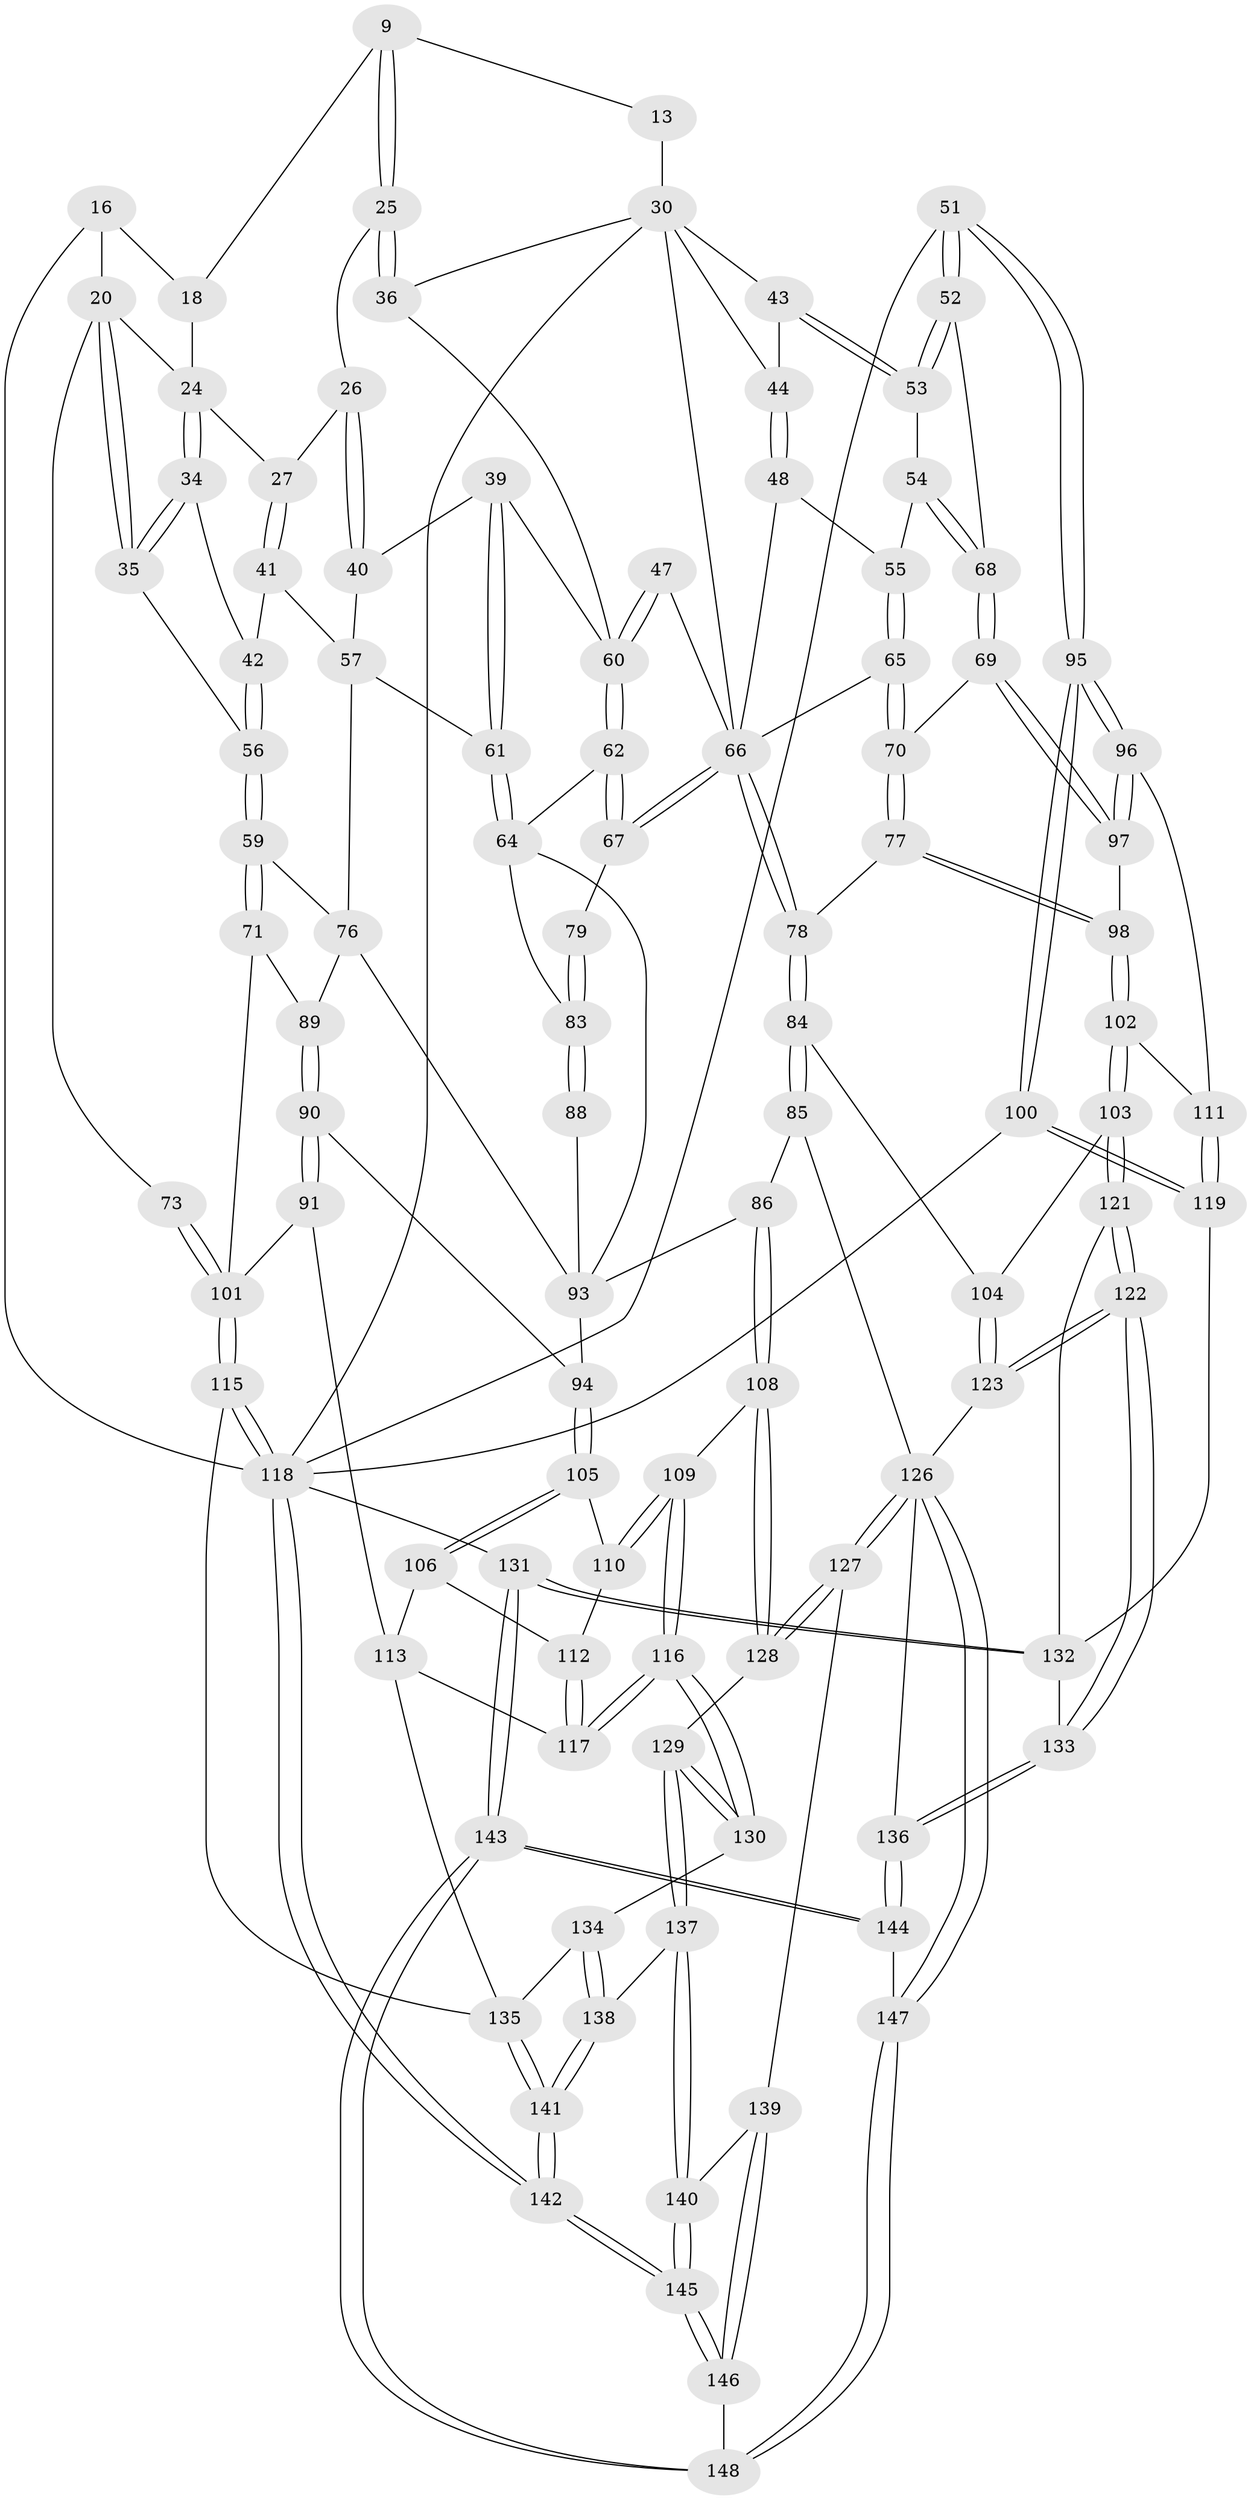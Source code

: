 // original degree distribution, {3: 0.013513513513513514, 4: 0.21621621621621623, 5: 0.5675675675675675, 6: 0.20270270270270271}
// Generated by graph-tools (version 1.1) at 2025/06/03/04/25 22:06:02]
// undirected, 103 vertices, 245 edges
graph export_dot {
graph [start="1"]
  node [color=gray90,style=filled];
  9 [pos="+0.33722830452314023+0.11381774653324195"];
  13 [pos="+0.5348498031351585+0.07794627150069115",super="+7+8"];
  16 [pos="+0.030246443543112934+0.05208237143047371",super="+11+6"];
  18 [pos="+0.0725437232967376+0.07353703931978256",super="+17+10"];
  20 [pos="+0+0.1546876785189683",super="+15"];
  24 [pos="+0.09409754028815978+0.15389487951545594",super="+19+23"];
  25 [pos="+0.33722785388244053+0.11403500412847509"];
  26 [pos="+0.23972931330374125+0.15999855862325174"];
  27 [pos="+0.1667306676307142+0.15358264433898566"];
  30 [pos="+0.5393344142323035+0.2109974674137739",super="+29+21+22+28"];
  34 [pos="+0.08133480613406881+0.23290985423760174"];
  35 [pos="+0+0.1954953961331448"];
  36 [pos="+0.3562569326715078+0.15098565991907467"];
  39 [pos="+0.33458412908898205+0.23574569181447574"];
  40 [pos="+0.2491116960729643+0.21321257099382054"];
  41 [pos="+0.17015236699202863+0.21982656099071332"];
  42 [pos="+0.0932829959983262+0.2563232887589537"];
  43 [pos="+0.8627556408220486+0.21670818276588458",super="+31+32"];
  44 [pos="+0.7213040226974622+0.22040378188691506",super="+33"];
  47 [pos="+0.49427338234500456+0.28548222867643075"];
  48 [pos="+0.7184732280043803+0.23231920820083166"];
  51 [pos="+1+0.3496634094079005"];
  52 [pos="+1+0.3501527436918233"];
  53 [pos="+0.8808309003500889+0.2833860092007039"];
  54 [pos="+0.8634401679426034+0.30089842442916437"];
  55 [pos="+0.8283246695302098+0.3142363753332991"];
  56 [pos="+0.08449590214045775+0.31371367049423055"];
  57 [pos="+0.21517770270893558+0.30772259212611297",super="+45"];
  59 [pos="+0.10891567805977018+0.39219869943512975"];
  60 [pos="+0.4634877447739232+0.3260246593154025",super="+38+37"];
  61 [pos="+0.2889303349070561+0.30557415536391197"];
  62 [pos="+0.4591490317428455+0.3427060372453278"];
  64 [pos="+0.3607928542079172+0.40033342705452907",super="+63"];
  65 [pos="+0.7921170543234957+0.3401488042789875"];
  66 [pos="+0.6476664141868299+0.4458953882252408",super="+50"];
  67 [pos="+0.568515138562794+0.42557398518022393"];
  68 [pos="+0.8709042791524227+0.45736553409222475"];
  69 [pos="+0.8640736736180301+0.4653138352274001"];
  70 [pos="+0.771076952558115+0.4615213418125014"];
  71 [pos="+0.10330713892350764+0.40436151884202115"];
  73 [pos="+0+0.4388022136982488"];
  76 [pos="+0.31103082784038055+0.43771169361469464",super="+58"];
  77 [pos="+0.6977347997487117+0.4951760559558958"];
  78 [pos="+0.6767471811428132+0.4968493741099248"];
  79 [pos="+0.5003885880156429+0.47213728589333076"];
  83 [pos="+0.49049365182636107+0.5277010463586093",super="+81+80"];
  84 [pos="+0.6117466687288667+0.6104733484284169"];
  85 [pos="+0.5983067855462512+0.6193107917871233"];
  86 [pos="+0.5128261779515307+0.6315930239743577"];
  88 [pos="+0.4889935337743302+0.5578818529118748",super="+82"];
  89 [pos="+0.10507765188958071+0.40721911395174376"];
  90 [pos="+0.1408805852867321+0.48266966723829824"];
  91 [pos="+0.10413306542594047+0.600932945941728"];
  93 [pos="+0.3324403410549445+0.4616660232112917",super="+87+75+74"];
  94 [pos="+0.2947744907671783+0.53508168379463"];
  95 [pos="+1+0.6019440480193919"];
  96 [pos="+1+0.5858810174173332"];
  97 [pos="+0.9016863138878418+0.5415257202115439"];
  98 [pos="+0.8287924796361965+0.6148870440059175"];
  100 [pos="+1+0.7538611666656002"];
  101 [pos="+0+0.585122811196625",super="+92+72"];
  102 [pos="+0.8285326720366871+0.6546605325326115"];
  103 [pos="+0.8149248269780511+0.6719472179443969"];
  104 [pos="+0.6580054454797495+0.6366534564027694"];
  105 [pos="+0.29699134862868076+0.5462977892303172"];
  106 [pos="+0.13454421134069475+0.6444273443476773"];
  108 [pos="+0.48671495005826143+0.6496537810143252"];
  109 [pos="+0.44732264256385734+0.6447461208739957"];
  110 [pos="+0.3167676051349451+0.5824778572902896"];
  111 [pos="+0.8893641045862691+0.6648535016597785"];
  112 [pos="+0.29033043996672353+0.6333638995399767"];
  113 [pos="+0.10567787826917427+0.6999795288862545",super="+107"];
  115 [pos="+0+0.8124542338427503"];
  116 [pos="+0.29786954398890575+0.7603808768465607"];
  117 [pos="+0.2621705151866082+0.7117342965077236"];
  118 [pos="+0+1",super="+99"];
  119 [pos="+0.931240727372261+0.7295704468736465"];
  121 [pos="+0.8085705872020315+0.7399876817164704"];
  122 [pos="+0.7768179187759188+0.7787848984260657"];
  123 [pos="+0.758280106969073+0.7687817826940071"];
  126 [pos="+0.5069283716489391+0.8798410264020422",super="+125+124"];
  127 [pos="+0.495134120678423+0.8720533174292823"];
  128 [pos="+0.47592934352813876+0.7475243368853356"];
  129 [pos="+0.30663555705621465+0.7907574315627324"];
  130 [pos="+0.29962626181292634+0.7723109267520165"];
  131 [pos="+1+1"];
  132 [pos="+0.9112988969430595+0.873896534293514",super="+120"];
  133 [pos="+0.7766232588254948+0.8049165440159998"];
  134 [pos="+0.15019603922355668+0.8015358510193754"];
  135 [pos="+0.11379910419115749+0.7877041721751602",super="+114"];
  136 [pos="+0.7147332060671187+0.8984138985773094"];
  137 [pos="+0.31160168123177795+0.869322452753151"];
  138 [pos="+0.27241225318879136+0.8875267188599067"];
  139 [pos="+0.3816426951142275+0.894404941898132"];
  140 [pos="+0.3583515902794033+0.8919315449975084"];
  141 [pos="+0.13987048756907358+1"];
  142 [pos="+0.02055040872979559+1"];
  143 [pos="+0.8932894621787373+1"];
  144 [pos="+0.7782979904406141+1"];
  145 [pos="+0.2775412103133635+1"];
  146 [pos="+0.442621307288168+1"];
  147 [pos="+0.5124623998589459+0.9074616414582741"];
  148 [pos="+0.4873742555211293+1"];
  9 -- 25;
  9 -- 25;
  9 -- 13;
  9 -- 18;
  13 -- 30 [weight=4];
  16 -- 18 [weight=2];
  16 -- 20 [weight=2];
  16 -- 118 [weight=2];
  18 -- 24 [weight=2];
  20 -- 35;
  20 -- 35;
  20 -- 73;
  20 -- 24;
  24 -- 34;
  24 -- 34;
  24 -- 27;
  25 -- 26;
  25 -- 36;
  25 -- 36;
  26 -- 27;
  26 -- 40;
  26 -- 40;
  27 -- 41;
  27 -- 41;
  30 -- 36;
  30 -- 44;
  30 -- 43 [weight=2];
  30 -- 118;
  30 -- 66;
  34 -- 35;
  34 -- 35;
  34 -- 42;
  35 -- 56;
  36 -- 60;
  39 -- 40;
  39 -- 61;
  39 -- 61;
  39 -- 60;
  40 -- 57;
  41 -- 42;
  41 -- 57;
  42 -- 56;
  42 -- 56;
  43 -- 44 [weight=2];
  43 -- 53;
  43 -- 53;
  44 -- 48;
  44 -- 48;
  47 -- 60 [weight=2];
  47 -- 60;
  47 -- 66;
  48 -- 55;
  48 -- 66;
  51 -- 52;
  51 -- 52;
  51 -- 95;
  51 -- 95;
  51 -- 118;
  52 -- 53;
  52 -- 53;
  52 -- 68;
  53 -- 54;
  54 -- 55;
  54 -- 68;
  54 -- 68;
  55 -- 65;
  55 -- 65;
  56 -- 59;
  56 -- 59;
  57 -- 61;
  57 -- 76;
  59 -- 71;
  59 -- 71;
  59 -- 76;
  60 -- 62;
  60 -- 62;
  61 -- 64;
  61 -- 64;
  62 -- 67;
  62 -- 67;
  62 -- 64;
  64 -- 83;
  64 -- 93;
  65 -- 70;
  65 -- 70;
  65 -- 66;
  66 -- 67;
  66 -- 67;
  66 -- 78;
  66 -- 78;
  67 -- 79;
  68 -- 69;
  68 -- 69;
  69 -- 70;
  69 -- 97;
  69 -- 97;
  70 -- 77;
  70 -- 77;
  71 -- 89;
  71 -- 101;
  73 -- 101 [weight=2];
  73 -- 101;
  76 -- 89;
  76 -- 93;
  77 -- 78;
  77 -- 98;
  77 -- 98;
  78 -- 84;
  78 -- 84;
  79 -- 83 [weight=2];
  79 -- 83;
  83 -- 88 [weight=2];
  83 -- 88;
  84 -- 85;
  84 -- 85;
  84 -- 104;
  85 -- 86;
  85 -- 126;
  86 -- 108;
  86 -- 108;
  86 -- 93;
  88 -- 93 [weight=2];
  89 -- 90;
  89 -- 90;
  90 -- 91;
  90 -- 91;
  90 -- 94;
  91 -- 101;
  91 -- 113;
  93 -- 94;
  94 -- 105;
  94 -- 105;
  95 -- 96;
  95 -- 96;
  95 -- 100;
  95 -- 100;
  96 -- 97;
  96 -- 97;
  96 -- 111;
  97 -- 98;
  98 -- 102;
  98 -- 102;
  100 -- 119;
  100 -- 119;
  100 -- 118;
  101 -- 115;
  101 -- 115;
  102 -- 103;
  102 -- 103;
  102 -- 111;
  103 -- 104;
  103 -- 121;
  103 -- 121;
  104 -- 123;
  104 -- 123;
  105 -- 106;
  105 -- 106;
  105 -- 110;
  106 -- 112;
  106 -- 113;
  108 -- 109;
  108 -- 128;
  108 -- 128;
  109 -- 110;
  109 -- 110;
  109 -- 116;
  109 -- 116;
  110 -- 112;
  111 -- 119;
  111 -- 119;
  112 -- 117;
  112 -- 117;
  113 -- 117;
  113 -- 135;
  115 -- 118;
  115 -- 118;
  115 -- 135;
  116 -- 117;
  116 -- 117;
  116 -- 130;
  116 -- 130;
  118 -- 142;
  118 -- 142;
  118 -- 131;
  119 -- 132;
  121 -- 122;
  121 -- 122;
  121 -- 132;
  122 -- 123;
  122 -- 123;
  122 -- 133;
  122 -- 133;
  123 -- 126;
  126 -- 127;
  126 -- 127;
  126 -- 147;
  126 -- 147;
  126 -- 136;
  127 -- 128;
  127 -- 128;
  127 -- 139;
  128 -- 129;
  129 -- 130;
  129 -- 130;
  129 -- 137;
  129 -- 137;
  130 -- 134;
  131 -- 132;
  131 -- 132;
  131 -- 143;
  131 -- 143;
  132 -- 133;
  133 -- 136;
  133 -- 136;
  134 -- 135;
  134 -- 138;
  134 -- 138;
  135 -- 141;
  135 -- 141;
  136 -- 144;
  136 -- 144;
  137 -- 138;
  137 -- 140;
  137 -- 140;
  138 -- 141;
  138 -- 141;
  139 -- 140;
  139 -- 146;
  139 -- 146;
  140 -- 145;
  140 -- 145;
  141 -- 142;
  141 -- 142;
  142 -- 145;
  142 -- 145;
  143 -- 144;
  143 -- 144;
  143 -- 148;
  143 -- 148;
  144 -- 147;
  145 -- 146;
  145 -- 146;
  146 -- 148;
  147 -- 148;
  147 -- 148;
}
